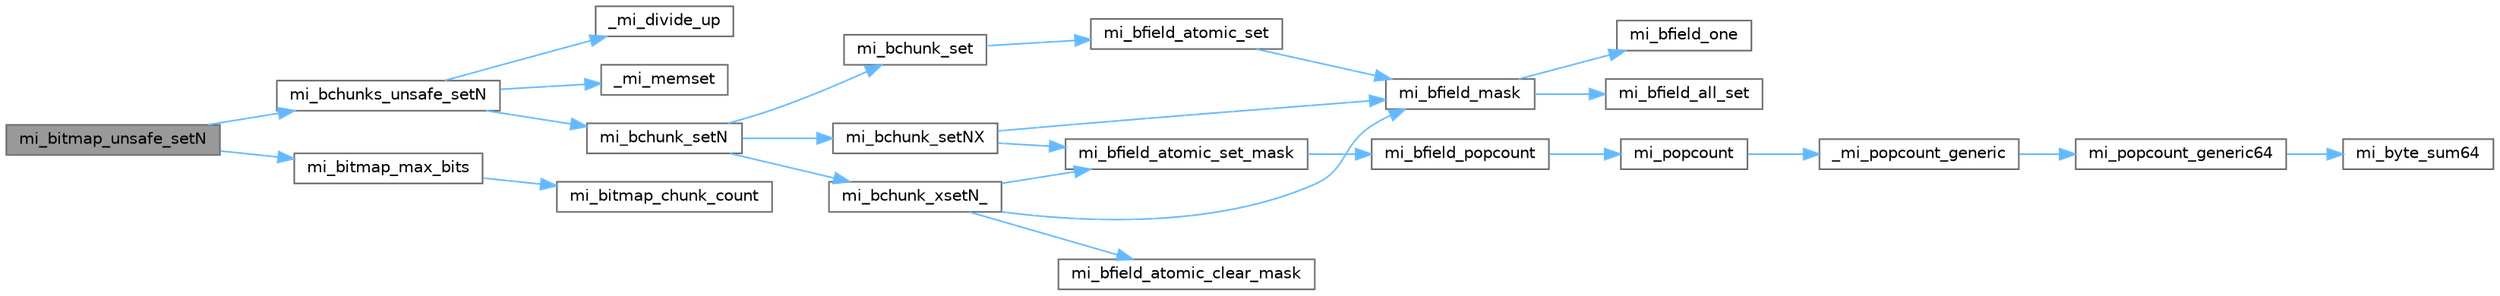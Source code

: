 digraph "mi_bitmap_unsafe_setN"
{
 // LATEX_PDF_SIZE
  bgcolor="transparent";
  edge [fontname=Helvetica,fontsize=10,labelfontname=Helvetica,labelfontsize=10];
  node [fontname=Helvetica,fontsize=10,shape=box,height=0.2,width=0.4];
  rankdir="LR";
  Node1 [id="Node000001",label="mi_bitmap_unsafe_setN",height=0.2,width=0.4,color="gray40", fillcolor="grey60", style="filled", fontcolor="black",tooltip=" "];
  Node1 -> Node2 [id="edge24_Node000001_Node000002",color="steelblue1",style="solid",tooltip=" "];
  Node2 [id="Node000002",label="mi_bchunks_unsafe_setN",height=0.2,width=0.4,color="grey40", fillcolor="white", style="filled",URL="$bitmap_8c.html#ac5230afb96c7e26d8df04caa0dd10729",tooltip=" "];
  Node2 -> Node3 [id="edge25_Node000002_Node000003",color="steelblue1",style="solid",tooltip=" "];
  Node3 [id="Node000003",label="_mi_divide_up",height=0.2,width=0.4,color="grey40", fillcolor="white", style="filled",URL="$_e_a_s_t_l_2packages_2mimalloc_2include_2mimalloc_2internal_8h.html#a693e5b64e9a4644c716974dda2395edc",tooltip=" "];
  Node2 -> Node4 [id="edge26_Node000002_Node000004",color="steelblue1",style="solid",tooltip=" "];
  Node4 [id="Node000004",label="_mi_memset",height=0.2,width=0.4,color="grey40", fillcolor="white", style="filled",URL="$_e_a_s_t_l_2packages_2mimalloc_2include_2mimalloc_2internal_8h.html#ae042f084f894809035813d45e3c43561",tooltip=" "];
  Node2 -> Node5 [id="edge27_Node000002_Node000005",color="steelblue1",style="solid",tooltip=" "];
  Node5 [id="Node000005",label="mi_bchunk_setN",height=0.2,width=0.4,color="grey40", fillcolor="white", style="filled",URL="$bitmap_8c.html#a931ab182d5a458c9811743a39c0637df",tooltip=" "];
  Node5 -> Node6 [id="edge28_Node000005_Node000006",color="steelblue1",style="solid",tooltip=" "];
  Node6 [id="Node000006",label="mi_bchunk_set",height=0.2,width=0.4,color="grey40", fillcolor="white", style="filled",URL="$bitmap_8c.html#ab346ba3b2da689a30e5cc0bf7348e552",tooltip=" "];
  Node6 -> Node7 [id="edge29_Node000006_Node000007",color="steelblue1",style="solid",tooltip=" "];
  Node7 [id="Node000007",label="mi_bfield_atomic_set",height=0.2,width=0.4,color="grey40", fillcolor="white", style="filled",URL="$bitmap_8c.html#adc19e319ae9cc70bef6264077249f89b",tooltip=" "];
  Node7 -> Node8 [id="edge30_Node000007_Node000008",color="steelblue1",style="solid",tooltip=" "];
  Node8 [id="Node000008",label="mi_bfield_mask",height=0.2,width=0.4,color="grey40", fillcolor="white", style="filled",URL="$bitmap_8c.html#aa4d08980dc8daf4bb8b950a4d4a687ef",tooltip=" "];
  Node8 -> Node9 [id="edge31_Node000008_Node000009",color="steelblue1",style="solid",tooltip=" "];
  Node9 [id="Node000009",label="mi_bfield_all_set",height=0.2,width=0.4,color="grey40", fillcolor="white", style="filled",URL="$bitmap_8c.html#a68733ed030dc38eabe23102bf17fa86d",tooltip=" "];
  Node8 -> Node10 [id="edge32_Node000008_Node000010",color="steelblue1",style="solid",tooltip=" "];
  Node10 [id="Node000010",label="mi_bfield_one",height=0.2,width=0.4,color="grey40", fillcolor="white", style="filled",URL="$bitmap_8c.html#a8e898496b41e387ca00e77eff2cc364d",tooltip=" "];
  Node5 -> Node11 [id="edge33_Node000005_Node000011",color="steelblue1",style="solid",tooltip=" "];
  Node11 [id="Node000011",label="mi_bchunk_setNX",height=0.2,width=0.4,color="grey40", fillcolor="white", style="filled",URL="$bitmap_8c.html#acd5910ee7615a9c560d6d110350691d7",tooltip=" "];
  Node11 -> Node12 [id="edge34_Node000011_Node000012",color="steelblue1",style="solid",tooltip=" "];
  Node12 [id="Node000012",label="mi_bfield_atomic_set_mask",height=0.2,width=0.4,color="grey40", fillcolor="white", style="filled",URL="$bitmap_8c.html#a3aa02a150aa2df9d5d92fac60d1f39ee",tooltip=" "];
  Node12 -> Node13 [id="edge35_Node000012_Node000013",color="steelblue1",style="solid",tooltip=" "];
  Node13 [id="Node000013",label="mi_bfield_popcount",height=0.2,width=0.4,color="grey40", fillcolor="white", style="filled",URL="$bitmap_8c.html#abefd27aa9e4c7a51d85c63a2b2374928",tooltip=" "];
  Node13 -> Node14 [id="edge36_Node000013_Node000014",color="steelblue1",style="solid",tooltip=" "];
  Node14 [id="Node000014",label="mi_popcount",height=0.2,width=0.4,color="grey40", fillcolor="white", style="filled",URL="$bits_8h.html#ac2a9854186003f70eb01135c9aca3529",tooltip=" "];
  Node14 -> Node15 [id="edge37_Node000014_Node000015",color="steelblue1",style="solid",tooltip=" "];
  Node15 [id="Node000015",label="_mi_popcount_generic",height=0.2,width=0.4,color="grey40", fillcolor="white", style="filled",URL="$libc_8c.html#aaab27db7dbed686101df507edc29d20b",tooltip=" "];
  Node15 -> Node16 [id="edge38_Node000015_Node000016",color="steelblue1",style="solid",tooltip=" "];
  Node16 [id="Node000016",label="mi_popcount_generic64",height=0.2,width=0.4,color="grey40", fillcolor="white", style="filled",URL="$libc_8c.html#a533578e7639a04fe16a92e5a7f5061d6",tooltip=" "];
  Node16 -> Node17 [id="edge39_Node000016_Node000017",color="steelblue1",style="solid",tooltip=" "];
  Node17 [id="Node000017",label="mi_byte_sum64",height=0.2,width=0.4,color="grey40", fillcolor="white", style="filled",URL="$libc_8c.html#ac08026bb16e7424486bc67475822bf66",tooltip=" "];
  Node11 -> Node8 [id="edge40_Node000011_Node000008",color="steelblue1",style="solid",tooltip=" "];
  Node5 -> Node18 [id="edge41_Node000005_Node000018",color="steelblue1",style="solid",tooltip=" "];
  Node18 [id="Node000018",label="mi_bchunk_xsetN_",height=0.2,width=0.4,color="grey40", fillcolor="white", style="filled",URL="$bitmap_8c.html#a389dbd44ba9433ec98be6f3222776f46",tooltip=" "];
  Node18 -> Node19 [id="edge42_Node000018_Node000019",color="steelblue1",style="solid",tooltip=" "];
  Node19 [id="Node000019",label="mi_bfield_atomic_clear_mask",height=0.2,width=0.4,color="grey40", fillcolor="white", style="filled",URL="$bitmap_8c.html#a157e547da9e74cdee38d34ee1f8b787b",tooltip=" "];
  Node18 -> Node12 [id="edge43_Node000018_Node000012",color="steelblue1",style="solid",tooltip=" "];
  Node18 -> Node8 [id="edge44_Node000018_Node000008",color="steelblue1",style="solid",tooltip=" "];
  Node1 -> Node20 [id="edge45_Node000001_Node000020",color="steelblue1",style="solid",tooltip=" "];
  Node20 [id="Node000020",label="mi_bitmap_max_bits",height=0.2,width=0.4,color="grey40", fillcolor="white", style="filled",URL="$bitmap_8h.html#ac65c5f63cedfbd7ef9c6dcbdf9d37a0f",tooltip=" "];
  Node20 -> Node21 [id="edge46_Node000020_Node000021",color="steelblue1",style="solid",tooltip=" "];
  Node21 [id="Node000021",label="mi_bitmap_chunk_count",height=0.2,width=0.4,color="grey40", fillcolor="white", style="filled",URL="$bitmap_8h.html#adbc04bcdad6dd6f18993c5ed4b92f2a4",tooltip=" "];
}
